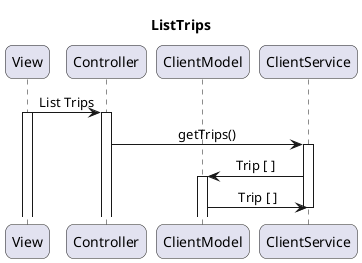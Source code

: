 @startuml ListTrips

skinparam sequenceMessageAlign center
skinparam RoundCorner 15
title ListTrips


participant View as v
participant Controller as c
participant ClientModel as m
participant ClientService as s

v -> c : List Trips
activate v
activate c

c -> s : getTrips()
activate s

s -> m : Trip [ ]
activate m

m -> s : Trip [ ]
deactivate s




